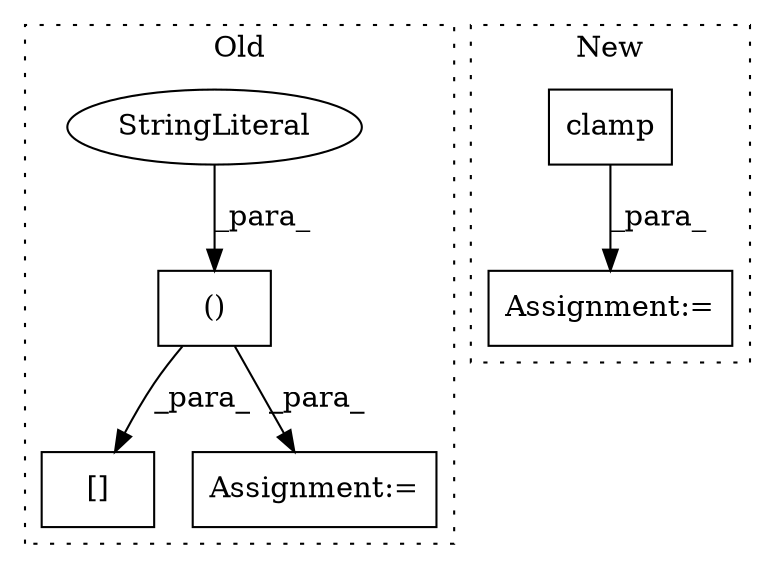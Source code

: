 digraph G {
subgraph cluster0 {
1 [label="[]" a="2" s="3226,3266" l="7,2" shape="box"];
4 [label="()" a="106" s="3233" l="33" shape="box"];
5 [label="StringLiteral" a="45" s="3250" l="16" shape="ellipse"];
6 [label="Assignment:=" a="7" s="3285" l="1" shape="box"];
label = "Old";
style="dotted";
}
subgraph cluster1 {
2 [label="clamp" a="32" s="3463,3485" l="6,1" shape="box"];
3 [label="Assignment:=" a="7" s="3455" l="1" shape="box"];
label = "New";
style="dotted";
}
2 -> 3 [label="_para_"];
4 -> 1 [label="_para_"];
4 -> 6 [label="_para_"];
5 -> 4 [label="_para_"];
}
